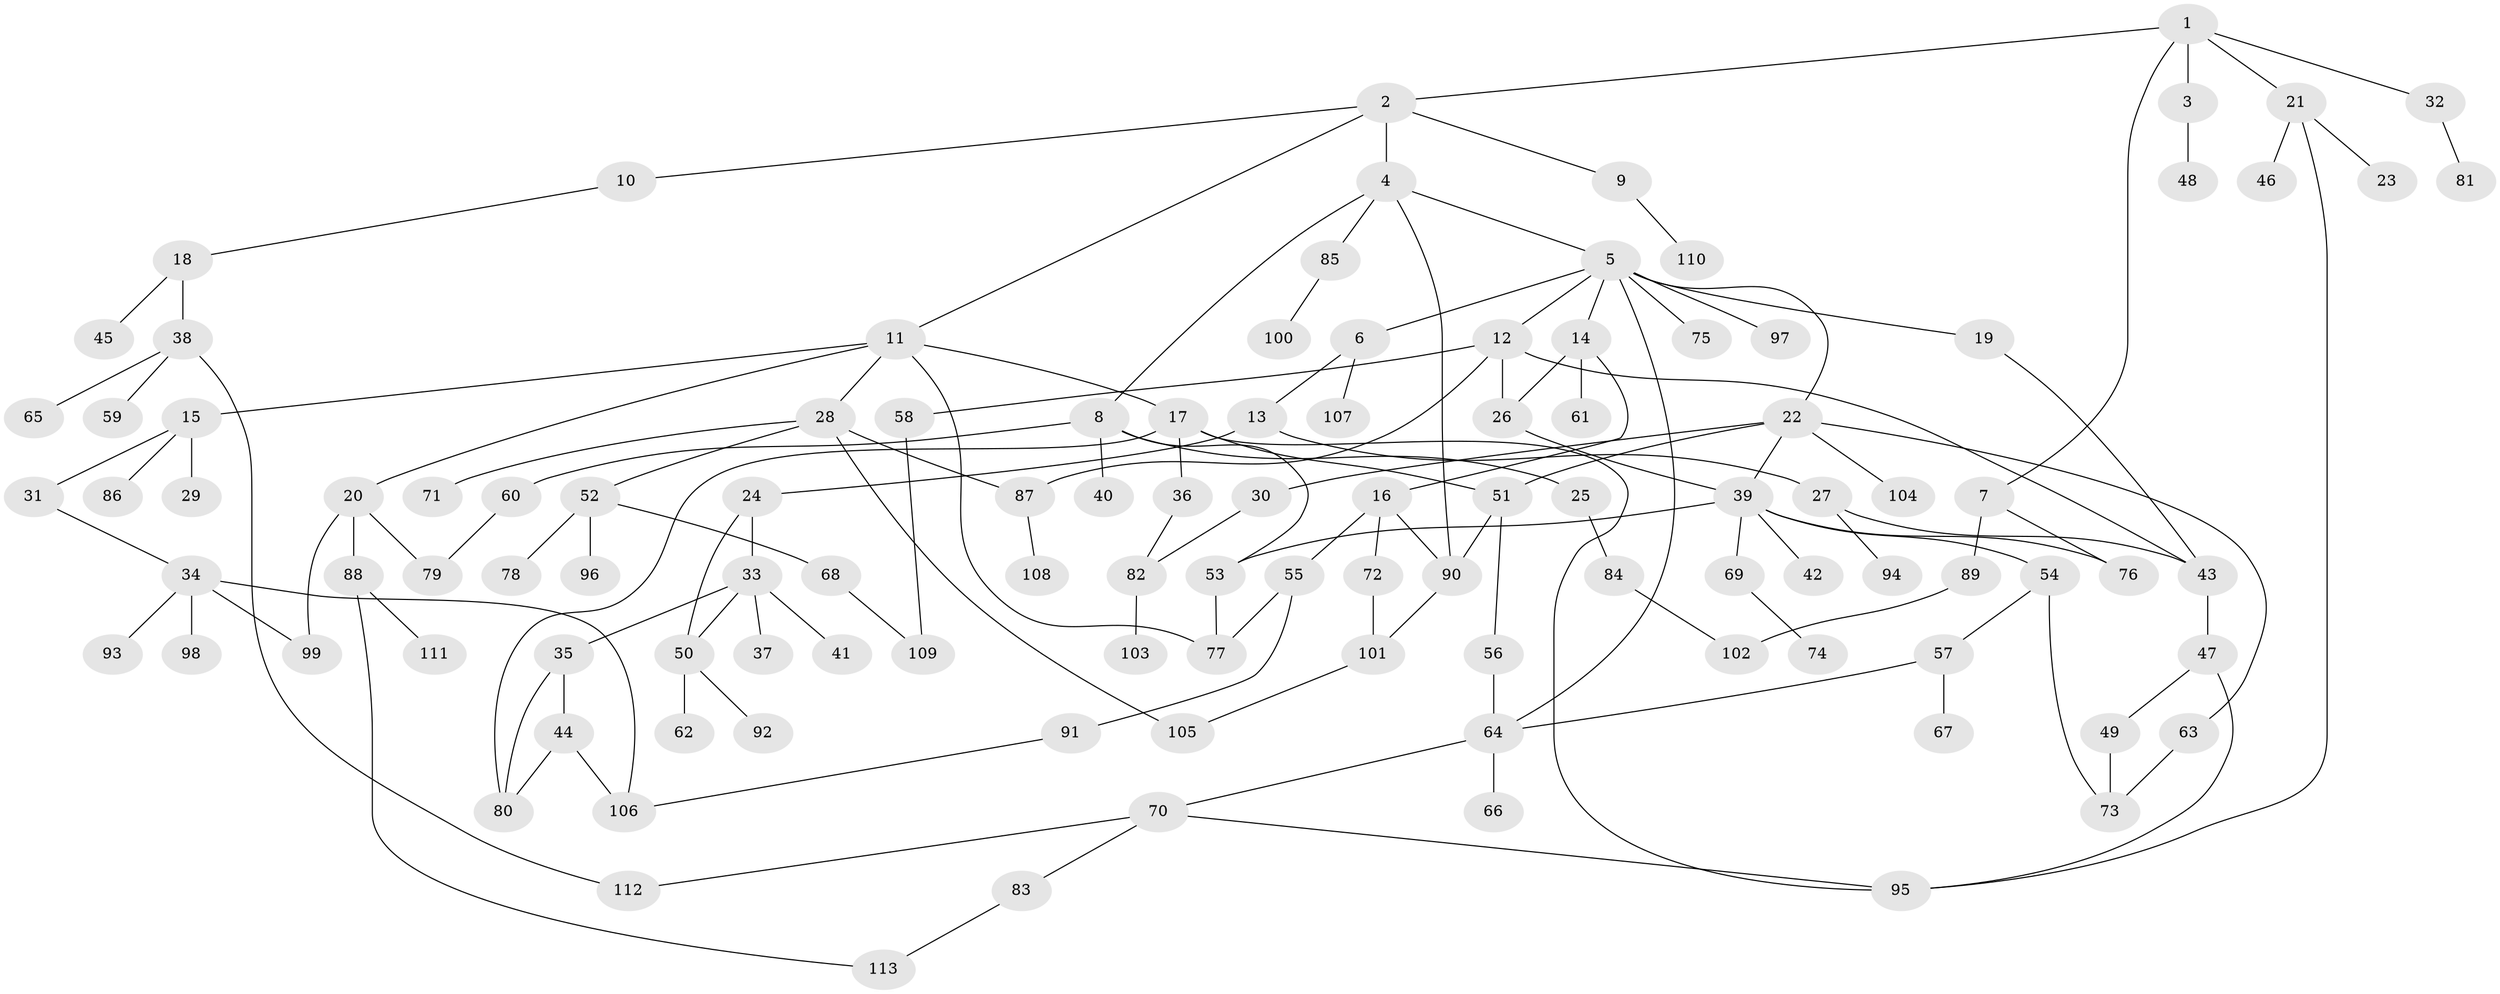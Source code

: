 // coarse degree distribution, {5: 0.10144927536231885, 1: 0.21739130434782608, 8: 0.014492753623188406, 2: 0.21739130434782608, 3: 0.2318840579710145, 4: 0.18840579710144928, 6: 0.028985507246376812}
// Generated by graph-tools (version 1.1) at 2025/48/03/04/25 22:48:39]
// undirected, 113 vertices, 145 edges
graph export_dot {
  node [color=gray90,style=filled];
  1;
  2;
  3;
  4;
  5;
  6;
  7;
  8;
  9;
  10;
  11;
  12;
  13;
  14;
  15;
  16;
  17;
  18;
  19;
  20;
  21;
  22;
  23;
  24;
  25;
  26;
  27;
  28;
  29;
  30;
  31;
  32;
  33;
  34;
  35;
  36;
  37;
  38;
  39;
  40;
  41;
  42;
  43;
  44;
  45;
  46;
  47;
  48;
  49;
  50;
  51;
  52;
  53;
  54;
  55;
  56;
  57;
  58;
  59;
  60;
  61;
  62;
  63;
  64;
  65;
  66;
  67;
  68;
  69;
  70;
  71;
  72;
  73;
  74;
  75;
  76;
  77;
  78;
  79;
  80;
  81;
  82;
  83;
  84;
  85;
  86;
  87;
  88;
  89;
  90;
  91;
  92;
  93;
  94;
  95;
  96;
  97;
  98;
  99;
  100;
  101;
  102;
  103;
  104;
  105;
  106;
  107;
  108;
  109;
  110;
  111;
  112;
  113;
  1 -- 2;
  1 -- 3;
  1 -- 7;
  1 -- 21;
  1 -- 32;
  2 -- 4;
  2 -- 9;
  2 -- 10;
  2 -- 11;
  3 -- 48;
  4 -- 5;
  4 -- 8;
  4 -- 85;
  4 -- 90;
  5 -- 6;
  5 -- 12;
  5 -- 14;
  5 -- 19;
  5 -- 22;
  5 -- 75;
  5 -- 97;
  5 -- 64;
  6 -- 13;
  6 -- 107;
  7 -- 89;
  7 -- 76;
  8 -- 25;
  8 -- 40;
  8 -- 60;
  8 -- 53;
  9 -- 110;
  10 -- 18;
  11 -- 15;
  11 -- 17;
  11 -- 20;
  11 -- 28;
  11 -- 77;
  12 -- 26;
  12 -- 58;
  12 -- 43;
  12 -- 87;
  13 -- 24;
  13 -- 27;
  14 -- 16;
  14 -- 61;
  14 -- 26;
  15 -- 29;
  15 -- 31;
  15 -- 86;
  16 -- 55;
  16 -- 72;
  16 -- 90;
  17 -- 36;
  17 -- 51;
  17 -- 80;
  17 -- 95;
  18 -- 38;
  18 -- 45;
  19 -- 43;
  20 -- 88;
  20 -- 99;
  20 -- 79;
  21 -- 23;
  21 -- 46;
  21 -- 95;
  22 -- 30;
  22 -- 39;
  22 -- 63;
  22 -- 104;
  22 -- 51;
  24 -- 33;
  24 -- 50;
  25 -- 84;
  26 -- 39;
  27 -- 43;
  27 -- 94;
  28 -- 52;
  28 -- 71;
  28 -- 87;
  28 -- 105;
  30 -- 82;
  31 -- 34;
  32 -- 81;
  33 -- 35;
  33 -- 37;
  33 -- 41;
  33 -- 50;
  34 -- 93;
  34 -- 98;
  34 -- 106;
  34 -- 99;
  35 -- 44;
  35 -- 80;
  36 -- 82;
  38 -- 59;
  38 -- 65;
  38 -- 112;
  39 -- 42;
  39 -- 53;
  39 -- 54;
  39 -- 69;
  39 -- 76;
  43 -- 47;
  44 -- 106;
  44 -- 80;
  47 -- 49;
  47 -- 95;
  49 -- 73;
  50 -- 62;
  50 -- 92;
  51 -- 56;
  51 -- 90;
  52 -- 68;
  52 -- 78;
  52 -- 96;
  53 -- 77;
  54 -- 57;
  54 -- 73;
  55 -- 91;
  55 -- 77;
  56 -- 64;
  57 -- 64;
  57 -- 67;
  58 -- 109;
  60 -- 79;
  63 -- 73;
  64 -- 66;
  64 -- 70;
  68 -- 109;
  69 -- 74;
  70 -- 83;
  70 -- 112;
  70 -- 95;
  72 -- 101;
  82 -- 103;
  83 -- 113;
  84 -- 102;
  85 -- 100;
  87 -- 108;
  88 -- 111;
  88 -- 113;
  89 -- 102;
  90 -- 101;
  91 -- 106;
  101 -- 105;
}
